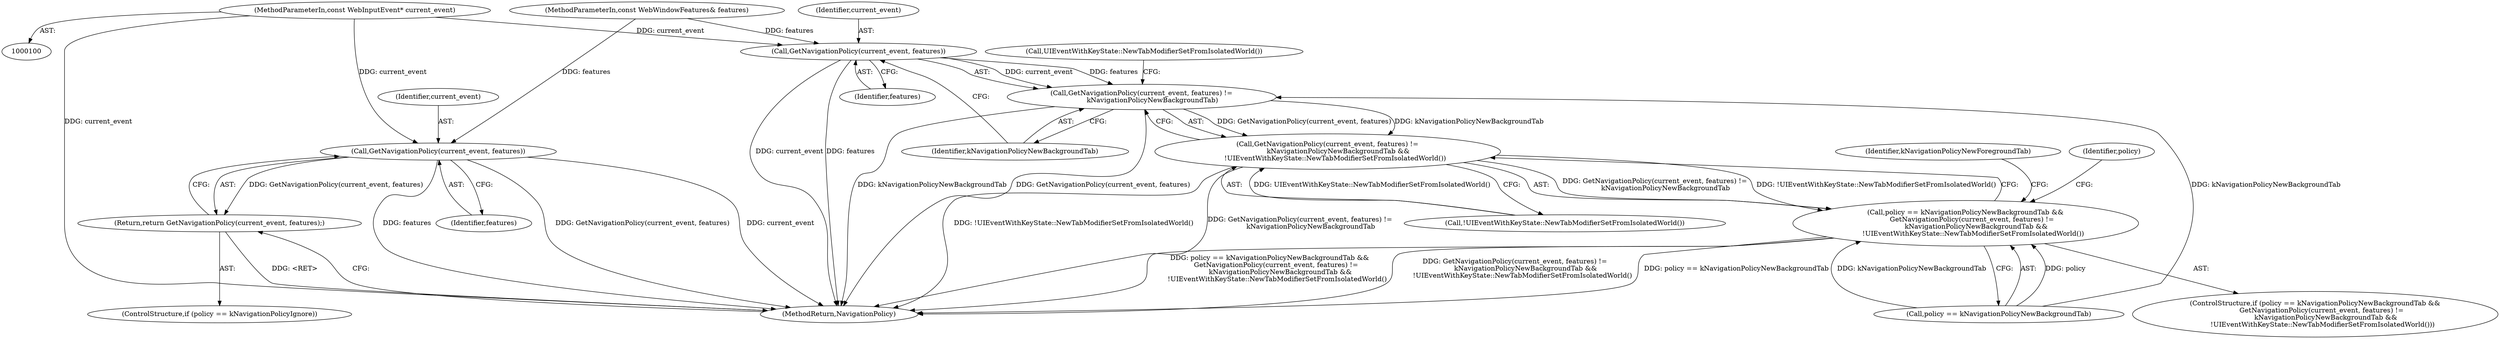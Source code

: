 digraph "1_Chrome_4379a7fcff8190aa7ba72307b398161c32102c52_0@pointer" {
"1000102" [label="(MethodParameterIn,const WebInputEvent* current_event)"];
"1000110" [label="(Call,GetNavigationPolicy(current_event, features))"];
"1000109" [label="(Return,return GetNavigationPolicy(current_event, features);)"];
"1000120" [label="(Call,GetNavigationPolicy(current_event, features))"];
"1000119" [label="(Call,GetNavigationPolicy(current_event, features) !=\n          kNavigationPolicyNewBackgroundTab)"];
"1000118" [label="(Call,GetNavigationPolicy(current_event, features) !=\n          kNavigationPolicyNewBackgroundTab &&\n       !UIEventWithKeyState::NewTabModifierSetFromIsolatedWorld())"];
"1000114" [label="(Call,policy == kNavigationPolicyNewBackgroundTab &&\n      GetNavigationPolicy(current_event, features) !=\n          kNavigationPolicyNewBackgroundTab &&\n       !UIEventWithKeyState::NewTabModifierSetFromIsolatedWorld())"];
"1000128" [label="(Identifier,kNavigationPolicyNewForegroundTab)"];
"1000122" [label="(Identifier,features)"];
"1000130" [label="(Identifier,policy)"];
"1000111" [label="(Identifier,current_event)"];
"1000109" [label="(Return,return GetNavigationPolicy(current_event, features);)"];
"1000110" [label="(Call,GetNavigationPolicy(current_event, features))"];
"1000113" [label="(ControlStructure,if (policy == kNavigationPolicyNewBackgroundTab &&\n      GetNavigationPolicy(current_event, features) !=\n          kNavigationPolicyNewBackgroundTab &&\n       !UIEventWithKeyState::NewTabModifierSetFromIsolatedWorld()))"];
"1000120" [label="(Call,GetNavigationPolicy(current_event, features))"];
"1000119" [label="(Call,GetNavigationPolicy(current_event, features) !=\n          kNavigationPolicyNewBackgroundTab)"];
"1000118" [label="(Call,GetNavigationPolicy(current_event, features) !=\n          kNavigationPolicyNewBackgroundTab &&\n       !UIEventWithKeyState::NewTabModifierSetFromIsolatedWorld())"];
"1000124" [label="(Call,!UIEventWithKeyState::NewTabModifierSetFromIsolatedWorld())"];
"1000131" [label="(MethodReturn,NavigationPolicy)"];
"1000125" [label="(Call,UIEventWithKeyState::NewTabModifierSetFromIsolatedWorld())"];
"1000112" [label="(Identifier,features)"];
"1000103" [label="(MethodParameterIn,const WebWindowFeatures& features)"];
"1000102" [label="(MethodParameterIn,const WebInputEvent* current_event)"];
"1000115" [label="(Call,policy == kNavigationPolicyNewBackgroundTab)"];
"1000114" [label="(Call,policy == kNavigationPolicyNewBackgroundTab &&\n      GetNavigationPolicy(current_event, features) !=\n          kNavigationPolicyNewBackgroundTab &&\n       !UIEventWithKeyState::NewTabModifierSetFromIsolatedWorld())"];
"1000105" [label="(ControlStructure,if (policy == kNavigationPolicyIgnore))"];
"1000121" [label="(Identifier,current_event)"];
"1000123" [label="(Identifier,kNavigationPolicyNewBackgroundTab)"];
"1000102" -> "1000100"  [label="AST: "];
"1000102" -> "1000131"  [label="DDG: current_event"];
"1000102" -> "1000110"  [label="DDG: current_event"];
"1000102" -> "1000120"  [label="DDG: current_event"];
"1000110" -> "1000109"  [label="AST: "];
"1000110" -> "1000112"  [label="CFG: "];
"1000111" -> "1000110"  [label="AST: "];
"1000112" -> "1000110"  [label="AST: "];
"1000109" -> "1000110"  [label="CFG: "];
"1000110" -> "1000131"  [label="DDG: features"];
"1000110" -> "1000131"  [label="DDG: GetNavigationPolicy(current_event, features)"];
"1000110" -> "1000131"  [label="DDG: current_event"];
"1000110" -> "1000109"  [label="DDG: GetNavigationPolicy(current_event, features)"];
"1000103" -> "1000110"  [label="DDG: features"];
"1000109" -> "1000105"  [label="AST: "];
"1000131" -> "1000109"  [label="CFG: "];
"1000109" -> "1000131"  [label="DDG: <RET>"];
"1000120" -> "1000119"  [label="AST: "];
"1000120" -> "1000122"  [label="CFG: "];
"1000121" -> "1000120"  [label="AST: "];
"1000122" -> "1000120"  [label="AST: "];
"1000123" -> "1000120"  [label="CFG: "];
"1000120" -> "1000131"  [label="DDG: features"];
"1000120" -> "1000131"  [label="DDG: current_event"];
"1000120" -> "1000119"  [label="DDG: current_event"];
"1000120" -> "1000119"  [label="DDG: features"];
"1000103" -> "1000120"  [label="DDG: features"];
"1000119" -> "1000118"  [label="AST: "];
"1000119" -> "1000123"  [label="CFG: "];
"1000123" -> "1000119"  [label="AST: "];
"1000125" -> "1000119"  [label="CFG: "];
"1000118" -> "1000119"  [label="CFG: "];
"1000119" -> "1000131"  [label="DDG: kNavigationPolicyNewBackgroundTab"];
"1000119" -> "1000131"  [label="DDG: GetNavigationPolicy(current_event, features)"];
"1000119" -> "1000118"  [label="DDG: GetNavigationPolicy(current_event, features)"];
"1000119" -> "1000118"  [label="DDG: kNavigationPolicyNewBackgroundTab"];
"1000115" -> "1000119"  [label="DDG: kNavigationPolicyNewBackgroundTab"];
"1000118" -> "1000114"  [label="AST: "];
"1000118" -> "1000124"  [label="CFG: "];
"1000124" -> "1000118"  [label="AST: "];
"1000114" -> "1000118"  [label="CFG: "];
"1000118" -> "1000131"  [label="DDG: GetNavigationPolicy(current_event, features) !=\n          kNavigationPolicyNewBackgroundTab"];
"1000118" -> "1000131"  [label="DDG: !UIEventWithKeyState::NewTabModifierSetFromIsolatedWorld()"];
"1000118" -> "1000114"  [label="DDG: GetNavigationPolicy(current_event, features) !=\n          kNavigationPolicyNewBackgroundTab"];
"1000118" -> "1000114"  [label="DDG: !UIEventWithKeyState::NewTabModifierSetFromIsolatedWorld()"];
"1000124" -> "1000118"  [label="DDG: UIEventWithKeyState::NewTabModifierSetFromIsolatedWorld()"];
"1000114" -> "1000113"  [label="AST: "];
"1000114" -> "1000115"  [label="CFG: "];
"1000115" -> "1000114"  [label="AST: "];
"1000128" -> "1000114"  [label="CFG: "];
"1000130" -> "1000114"  [label="CFG: "];
"1000114" -> "1000131"  [label="DDG: policy == kNavigationPolicyNewBackgroundTab &&\n      GetNavigationPolicy(current_event, features) !=\n          kNavigationPolicyNewBackgroundTab &&\n       !UIEventWithKeyState::NewTabModifierSetFromIsolatedWorld()"];
"1000114" -> "1000131"  [label="DDG: GetNavigationPolicy(current_event, features) !=\n          kNavigationPolicyNewBackgroundTab &&\n       !UIEventWithKeyState::NewTabModifierSetFromIsolatedWorld()"];
"1000114" -> "1000131"  [label="DDG: policy == kNavigationPolicyNewBackgroundTab"];
"1000115" -> "1000114"  [label="DDG: policy"];
"1000115" -> "1000114"  [label="DDG: kNavigationPolicyNewBackgroundTab"];
}
